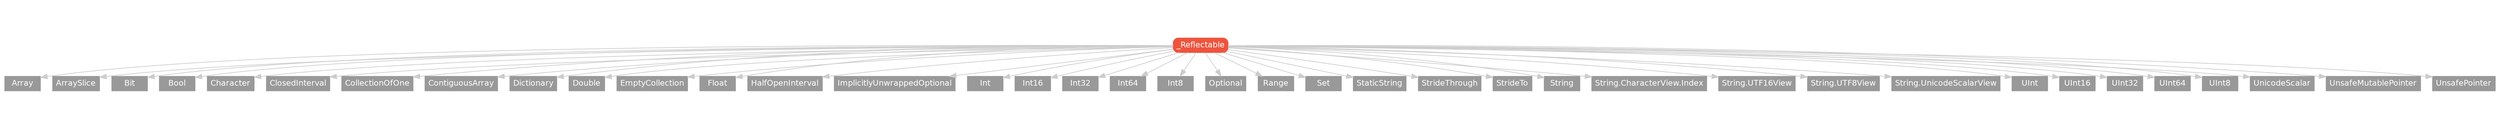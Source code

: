 strict digraph "_Reflectable - Type Hierarchy - SwiftDoc.org" {
    pad="0.1,0.8"
    node [shape=box, style="filled,rounded", color="#999999", fillcolor="#999999", fontcolor=white, fontname=Helvetica, fontnames="Helvetica,sansserif", fontsize=12, margin="0.07,0.05", height="0.3"]
    edge [color="#cccccc"]
    "Array" [URL="/type/Array/hierarchy/", style=filled]
    "ArraySlice" [URL="/type/ArraySlice/hierarchy/", style=filled]
    "Bit" [URL="/type/Bit/hierarchy/", style=filled]
    "Bool" [URL="/type/Bool/hierarchy/", style=filled]
    "Character" [URL="/type/Character/hierarchy/", style=filled]
    "ClosedInterval" [URL="/type/ClosedInterval/hierarchy/", style=filled]
    "CollectionOfOne" [URL="/type/CollectionOfOne/hierarchy/", style=filled]
    "ContiguousArray" [URL="/type/ContiguousArray/hierarchy/", style=filled]
    "Dictionary" [URL="/type/Dictionary/hierarchy/", style=filled]
    "Double" [URL="/type/Double/hierarchy/", style=filled]
    "EmptyCollection" [URL="/type/EmptyCollection/hierarchy/", style=filled]
    "Float" [URL="/type/Float/hierarchy/", style=filled]
    "HalfOpenInterval" [URL="/type/HalfOpenInterval/hierarchy/", style=filled]
    "ImplicitlyUnwrappedOptional" [URL="/type/ImplicitlyUnwrappedOptional/hierarchy/", style=filled]
    "Int" [URL="/type/Int/hierarchy/", style=filled]
    "Int16" [URL="/type/Int16/hierarchy/", style=filled]
    "Int32" [URL="/type/Int32/hierarchy/", style=filled]
    "Int64" [URL="/type/Int64/hierarchy/", style=filled]
    "Int8" [URL="/type/Int8/hierarchy/", style=filled]
    "Optional" [URL="/type/Optional/hierarchy/", style=filled]
    "Range" [URL="/type/Range/hierarchy/", style=filled]
    "Set" [URL="/type/Set/hierarchy/", style=filled]
    "StaticString" [URL="/type/StaticString/hierarchy/", style=filled]
    "StrideThrough" [URL="/type/StrideThrough/hierarchy/", style=filled]
    "StrideTo" [URL="/type/StrideTo/hierarchy/", style=filled]
    "String" [URL="/type/String/hierarchy/", style=filled]
    "String.CharacterView.Index" [URL="/type/String.CharacterView.Index/hierarchy/", style=filled]
    "String.UTF16View" [URL="/type/String.UTF16View/hierarchy/", style=filled]
    "String.UTF8View" [URL="/type/String.UTF8View/hierarchy/", style=filled]
    "String.UnicodeScalarView" [URL="/type/String.UnicodeScalarView/hierarchy/", style=filled]
    "UInt" [URL="/type/UInt/hierarchy/", style=filled]
    "UInt16" [URL="/type/UInt16/hierarchy/", style=filled]
    "UInt32" [URL="/type/UInt32/hierarchy/", style=filled]
    "UInt64" [URL="/type/UInt64/hierarchy/", style=filled]
    "UInt8" [URL="/type/UInt8/hierarchy/", style=filled]
    "UnicodeScalar" [URL="/type/UnicodeScalar/hierarchy/", style=filled]
    "UnsafeMutablePointer" [URL="/type/UnsafeMutablePointer/hierarchy/", style=filled]
    "UnsafePointer" [URL="/type/UnsafePointer/hierarchy/", style=filled]
    "_Reflectable" [URL="/protocol/_Reflectable/", style="filled,rounded", fillcolor="#ee543d", color="#ee543d"]    "_Reflectable" -> "Array"
    "_Reflectable" -> "ArraySlice"
    "_Reflectable" -> "Bit"
    "_Reflectable" -> "Bool"
    "_Reflectable" -> "Character"
    "_Reflectable" -> "ClosedInterval"
    "_Reflectable" -> "CollectionOfOne"
    "_Reflectable" -> "ContiguousArray"
    "_Reflectable" -> "Dictionary"
    "_Reflectable" -> "Double"
    "_Reflectable" -> "EmptyCollection"
    "_Reflectable" -> "Float"
    "_Reflectable" -> "HalfOpenInterval"
    "_Reflectable" -> "ImplicitlyUnwrappedOptional"
    "_Reflectable" -> "Int"
    "_Reflectable" -> "Int16"
    "_Reflectable" -> "Int32"
    "_Reflectable" -> "Int64"
    "_Reflectable" -> "Int8"
    "_Reflectable" -> "Optional"
    "_Reflectable" -> "Range"
    "_Reflectable" -> "Set"
    "_Reflectable" -> "StaticString"
    "_Reflectable" -> "StrideThrough"
    "_Reflectable" -> "StrideTo"
    "_Reflectable" -> "String"
    "_Reflectable" -> "UInt"
    "_Reflectable" -> "UInt16"
    "_Reflectable" -> "UInt32"
    "_Reflectable" -> "UInt64"
    "_Reflectable" -> "UInt8"
    "_Reflectable" -> "UnicodeScalar"
    "_Reflectable" -> "UnsafeMutablePointer"
    "_Reflectable" -> "UnsafePointer"
    "_Reflectable" -> "String.UnicodeScalarView"
    "_Reflectable" -> "String.UTF16View"
    "_Reflectable" -> "String.UTF8View"
    "_Reflectable" -> "String.CharacterView.Index"
    subgraph Types {
        rank = max; "Array"; "ArraySlice"; "Bit"; "Bool"; "Character"; "ClosedInterval"; "CollectionOfOne"; "ContiguousArray"; "Dictionary"; "Double"; "EmptyCollection"; "Float"; "HalfOpenInterval"; "ImplicitlyUnwrappedOptional"; "Int"; "Int16"; "Int32"; "Int64"; "Int8"; "Optional"; "Range"; "Set"; "StaticString"; "StrideThrough"; "StrideTo"; "String"; "UInt"; "UInt16"; "UInt32"; "UInt64"; "UInt8"; "UnicodeScalar"; "UnsafeMutablePointer"; "UnsafePointer"; "String.UnicodeScalarView"; "String.UTF16View"; "String.UTF8View"; "String.CharacterView.Index";
    }
}